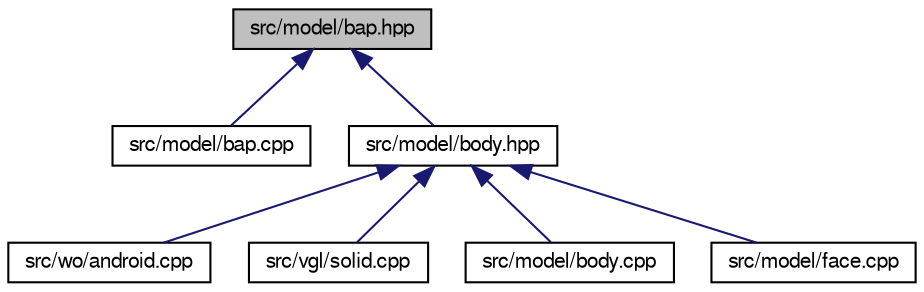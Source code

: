 digraph "src/model/bap.hpp"
{
 // LATEX_PDF_SIZE
  bgcolor="transparent";
  edge [fontname="FreeSans",fontsize="10",labelfontname="FreeSans",labelfontsize="10"];
  node [fontname="FreeSans",fontsize="10",shape=record];
  Node1 [label="src/model/bap.hpp",height=0.2,width=0.4,color="black", fillcolor="grey75", style="filled", fontcolor="black",tooltip=" "];
  Node1 -> Node2 [dir="back",color="midnightblue",fontsize="10",style="solid",fontname="FreeSans"];
  Node2 [label="src/model/bap.cpp",height=0.2,width=0.4,color="black",URL="$a01103.html",tooltip=" "];
  Node1 -> Node3 [dir="back",color="midnightblue",fontsize="10",style="solid",fontname="FreeSans"];
  Node3 [label="src/model/body.hpp",height=0.2,width=0.4,color="black",URL="$a01112.html",tooltip=" "];
  Node3 -> Node4 [dir="back",color="midnightblue",fontsize="10",style="solid",fontname="FreeSans"];
  Node4 [label="src/wo/android.cpp",height=0.2,width=0.4,color="black",URL="$a00272.html",tooltip=" "];
  Node3 -> Node5 [dir="back",color="midnightblue",fontsize="10",style="solid",fontname="FreeSans"];
  Node5 [label="src/vgl/solid.cpp",height=0.2,width=0.4,color="black",URL="$a00995.html",tooltip=" "];
  Node3 -> Node6 [dir="back",color="midnightblue",fontsize="10",style="solid",fontname="FreeSans"];
  Node6 [label="src/model/body.cpp",height=0.2,width=0.4,color="black",URL="$a01109.html",tooltip=" "];
  Node3 -> Node7 [dir="back",color="midnightblue",fontsize="10",style="solid",fontname="FreeSans"];
  Node7 [label="src/model/face.cpp",height=0.2,width=0.4,color="black",URL="$a01166.html",tooltip=" "];
}
